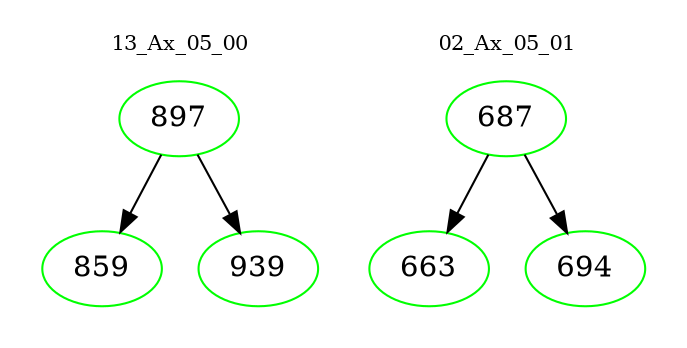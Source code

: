 digraph{
subgraph cluster_0 {
color = white
label = "13_Ax_05_00";
fontsize=10;
T0_897 [label="897", color="green"]
T0_897 -> T0_859 [color="black"]
T0_859 [label="859", color="green"]
T0_897 -> T0_939 [color="black"]
T0_939 [label="939", color="green"]
}
subgraph cluster_1 {
color = white
label = "02_Ax_05_01";
fontsize=10;
T1_687 [label="687", color="green"]
T1_687 -> T1_663 [color="black"]
T1_663 [label="663", color="green"]
T1_687 -> T1_694 [color="black"]
T1_694 [label="694", color="green"]
}
}
